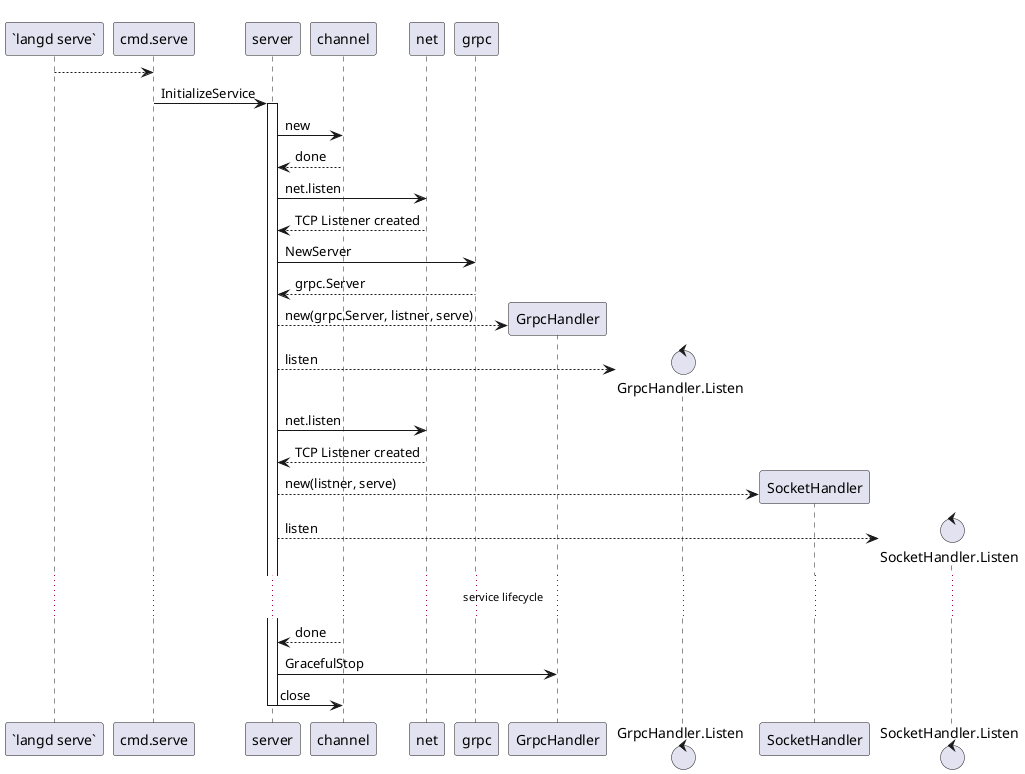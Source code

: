 @startuml

"`langd serve`" --> "cmd.serve"
"cmd.serve" -> "server" : InitializeService

activate server

server -> "channel" : new
"channel" --> "server" : done

"server" -> "net" : net.listen
"net" --> "server" : TCP Listener created 

"server" -> "grpc" : NewServer
"grpc" --> "server" : grpc.Server

create GrpcHandler
server --> GrpcHandler : new(grpc.Server, listner, serve)

create control "GrpcHandler.Listen"
server --> "GrpcHandler.Listen" : listen

"server" -> "net" : net.listen
"net" --> "server" : TCP Listener created 

create SocketHandler
server --> SocketHandler : new(listner, serve)

create control "SocketHandler.Listen"
server --> "SocketHandler.Listen" : listen

... service lifecycle ...

server <-- channel : done

server -> GrpcHandler : GracefulStop

server -> channel : close

deactivate server

@enduml